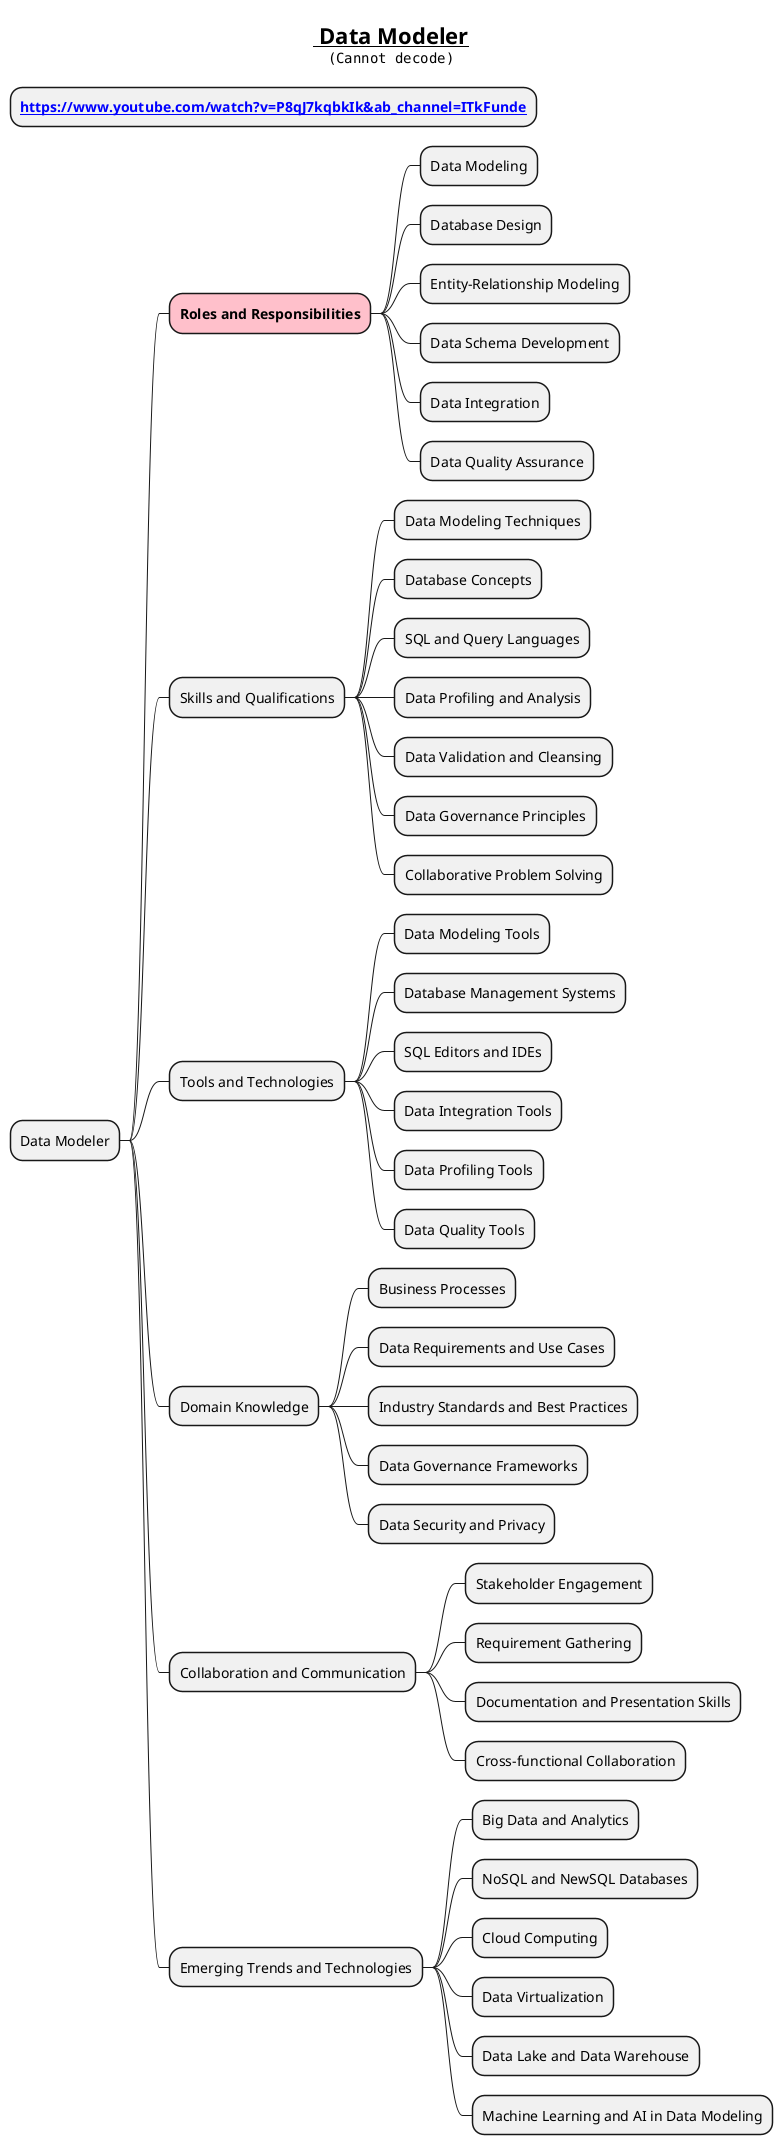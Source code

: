 @startmindmap
title =__ Data Modeler__\n<img:img.png>
* **[[https://www.youtube.com/watch?v=P8qJ7kqbkIk&ab_channel=ITkFunde]]**

* Data Modeler
**[#pink] **Roles and Responsibilities**
*** Data Modeling
*** Database Design
*** Entity-Relationship Modeling
*** Data Schema Development
*** Data Integration
*** Data Quality Assurance
** Skills and Qualifications
*** Data Modeling Techniques
*** Database Concepts
*** SQL and Query Languages
*** Data Profiling and Analysis
*** Data Validation and Cleansing
*** Data Governance Principles
*** Collaborative Problem Solving
** Tools and Technologies
*** Data Modeling Tools
*** Database Management Systems
*** SQL Editors and IDEs
*** Data Integration Tools
*** Data Profiling Tools
*** Data Quality Tools
** Domain Knowledge
*** Business Processes
*** Data Requirements and Use Cases
*** Industry Standards and Best Practices
*** Data Governance Frameworks
*** Data Security and Privacy
** Collaboration and Communication
*** Stakeholder Engagement
*** Requirement Gathering
*** Documentation and Presentation Skills
*** Cross-functional Collaboration
** Emerging Trends and Technologies
*** Big Data and Analytics
*** NoSQL and NewSQL Databases
*** Cloud Computing
*** Data Virtualization
*** Data Lake and Data Warehouse
*** Machine Learning and AI in Data Modeling
@endmindmap
